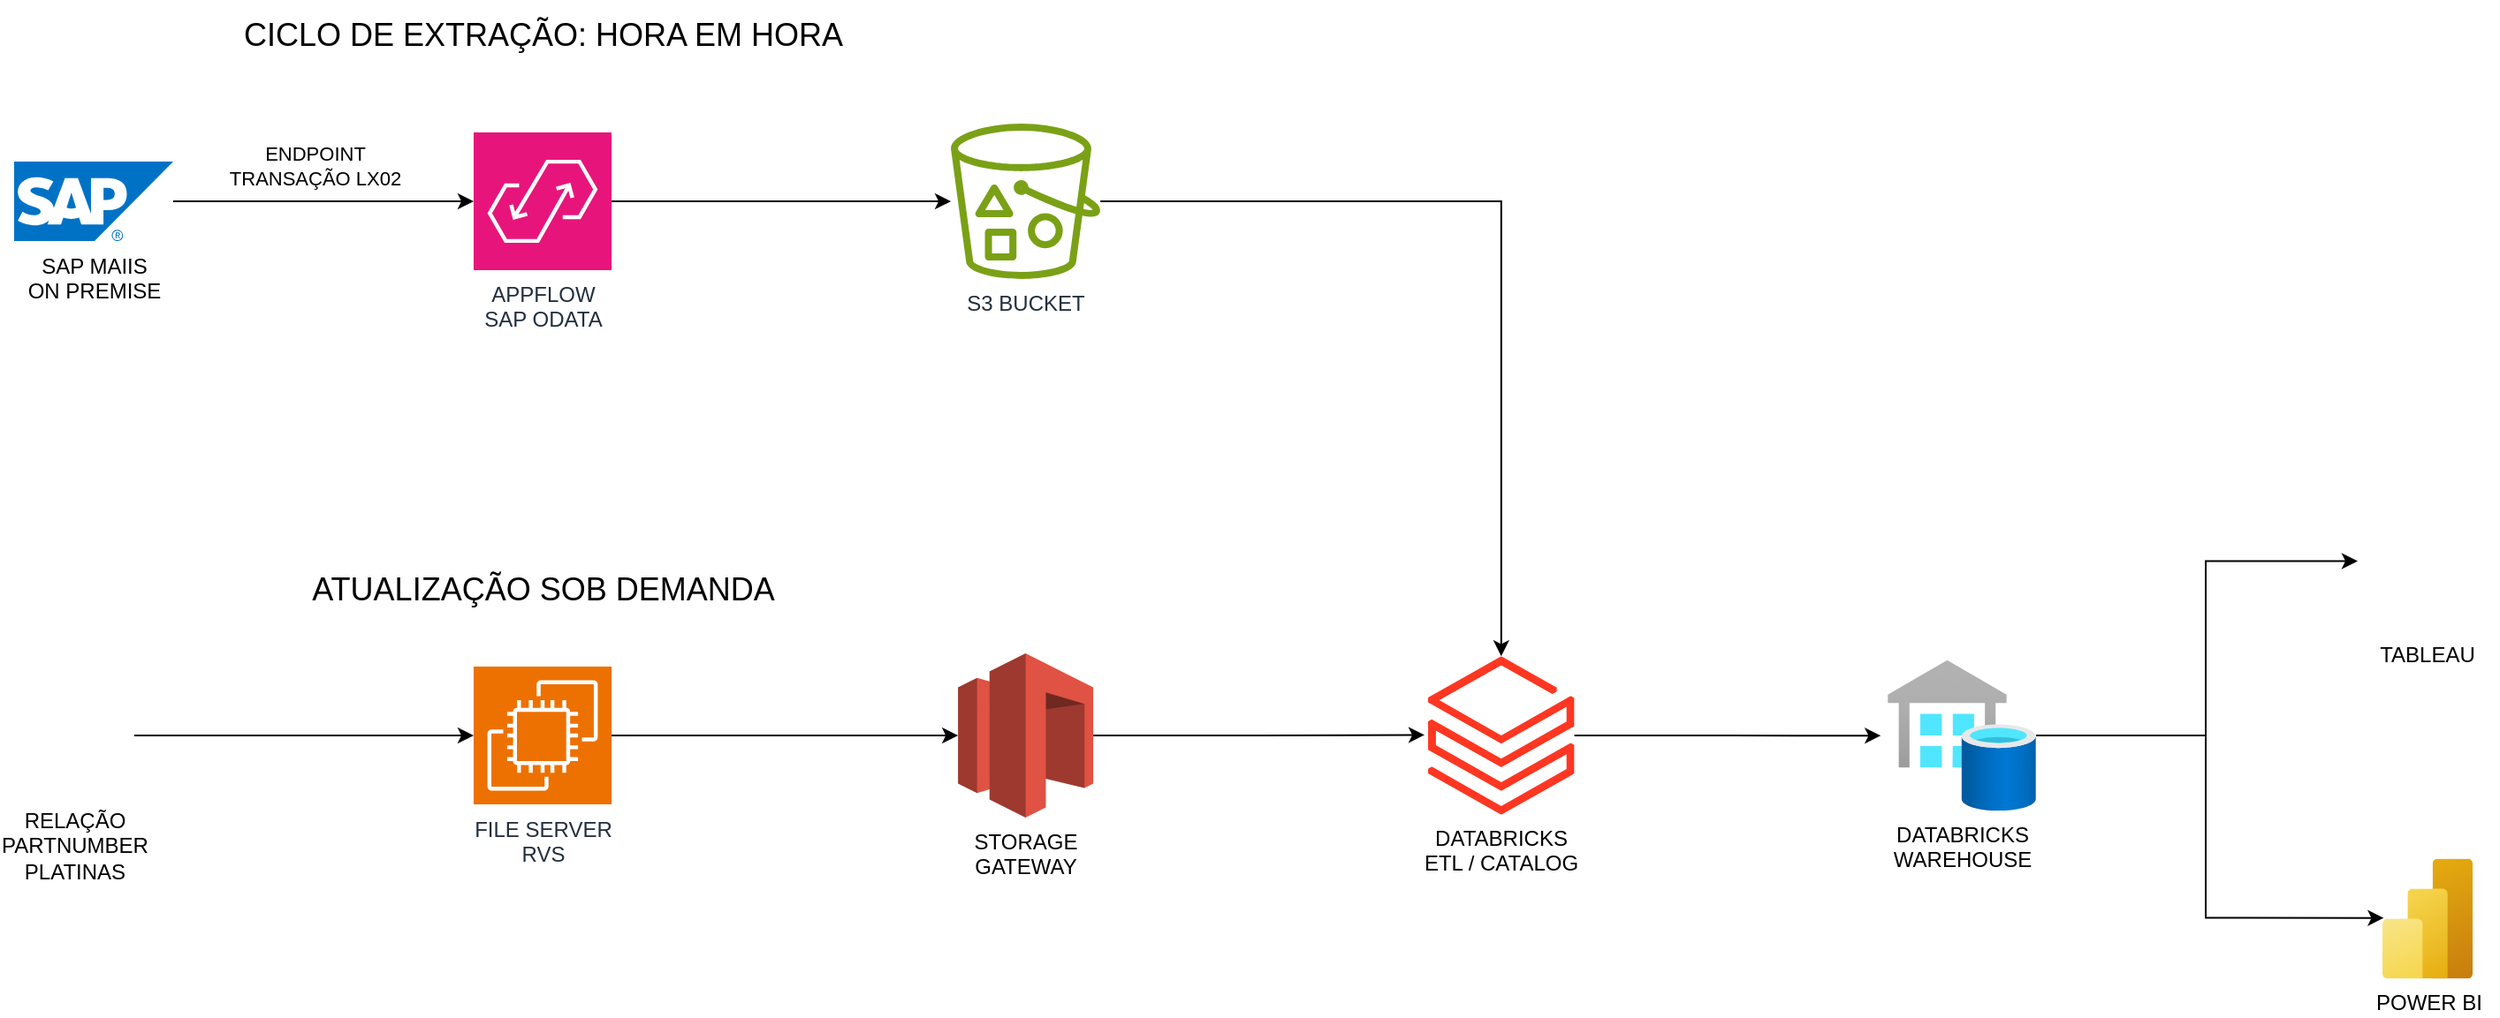 <mxfile version="23.1.1" type="github" pages="2">
  <diagram name="CONECTION - ODATA" id="UidrZuAmAdqeSwWHQQSL">
    <mxGraphModel dx="1660" dy="747" grid="1" gridSize="10" guides="1" tooltips="1" connect="1" arrows="1" fold="1" page="1" pageScale="1" pageWidth="1169" pageHeight="827" math="0" shadow="0">
      <root>
        <mxCell id="0" />
        <mxCell id="1" parent="0" />
        <mxCell id="kcRMIoyiPNjC05RE6Iwy-9" style="edgeStyle=orthogonalEdgeStyle;rounded=0;orthogonalLoop=1;jettySize=auto;html=1;" edge="1" parent="1" source="kcRMIoyiPNjC05RE6Iwy-1" target="kcRMIoyiPNjC05RE6Iwy-3">
          <mxGeometry relative="1" as="geometry" />
        </mxCell>
        <mxCell id="kcRMIoyiPNjC05RE6Iwy-10" value="ENDPOINT&lt;br&gt;TRANSAÇÃO LX02" style="edgeLabel;html=1;align=center;verticalAlign=middle;resizable=0;points=[];" vertex="1" connectable="0" parent="kcRMIoyiPNjC05RE6Iwy-9">
          <mxGeometry x="0.196" relative="1" as="geometry">
            <mxPoint x="-22" y="-20" as="offset" />
          </mxGeometry>
        </mxCell>
        <mxCell id="kcRMIoyiPNjC05RE6Iwy-1" value="SAP MAIIS&lt;br&gt;ON PREMISE" style="image;sketch=0;aspect=fixed;html=1;points=[];align=center;fontSize=12;image=img/lib/mscae/SAP_HANA_on_Azure.svg;" vertex="1" parent="1">
          <mxGeometry x="220" y="171.5" width="90" height="45" as="geometry" />
        </mxCell>
        <mxCell id="kcRMIoyiPNjC05RE6Iwy-19" style="edgeStyle=orthogonalEdgeStyle;rounded=0;orthogonalLoop=1;jettySize=auto;html=1;" edge="1" parent="1" source="kcRMIoyiPNjC05RE6Iwy-2" target="kcRMIoyiPNjC05RE6Iwy-18">
          <mxGeometry relative="1" as="geometry" />
        </mxCell>
        <mxCell id="kcRMIoyiPNjC05RE6Iwy-2" value="RELAÇÃO&lt;br&gt;PARTNUMBER&lt;br&gt;PLATINAS" style="shape=image;html=1;verticalAlign=top;verticalLabelPosition=bottom;labelBackgroundColor=#ffffff;imageAspect=0;aspect=fixed;image=https://cdn3.iconfinder.com/data/icons/brands-applications/512/Excel_D-128.png" vertex="1" parent="1">
          <mxGeometry x="220" y="462.5" width="68" height="68" as="geometry" />
        </mxCell>
        <mxCell id="kcRMIoyiPNjC05RE6Iwy-11" style="edgeStyle=orthogonalEdgeStyle;rounded=0;orthogonalLoop=1;jettySize=auto;html=1;" edge="1" parent="1" source="kcRMIoyiPNjC05RE6Iwy-3" target="kcRMIoyiPNjC05RE6Iwy-4">
          <mxGeometry relative="1" as="geometry" />
        </mxCell>
        <mxCell id="kcRMIoyiPNjC05RE6Iwy-3" value="APPFLOW&lt;br&gt;SAP ODATA" style="sketch=0;points=[[0,0,0],[0.25,0,0],[0.5,0,0],[0.75,0,0],[1,0,0],[0,1,0],[0.25,1,0],[0.5,1,0],[0.75,1,0],[1,1,0],[0,0.25,0],[0,0.5,0],[0,0.75,0],[1,0.25,0],[1,0.5,0],[1,0.75,0]];outlineConnect=0;fontColor=#232F3E;fillColor=#E7157B;strokeColor=#ffffff;dashed=0;verticalLabelPosition=bottom;verticalAlign=top;align=center;html=1;fontSize=12;fontStyle=0;aspect=fixed;shape=mxgraph.aws4.resourceIcon;resIcon=mxgraph.aws4.appflow;" vertex="1" parent="1">
          <mxGeometry x="480" y="155" width="78" height="78" as="geometry" />
        </mxCell>
        <mxCell id="kcRMIoyiPNjC05RE6Iwy-4" value="S3 BUCKET" style="sketch=0;outlineConnect=0;fontColor=#232F3E;gradientColor=none;fillColor=#7AA116;strokeColor=none;dashed=0;verticalLabelPosition=bottom;verticalAlign=top;align=center;html=1;fontSize=12;fontStyle=0;aspect=fixed;pointerEvents=1;shape=mxgraph.aws4.bucket_with_objects;" vertex="1" parent="1">
          <mxGeometry x="750" y="150" width="84.62" height="88" as="geometry" />
        </mxCell>
        <mxCell id="kcRMIoyiPNjC05RE6Iwy-5" value="DATABRICKS&lt;br&gt;ETL / CATALOG" style="image;aspect=fixed;html=1;points=[];align=center;fontSize=12;image=img/lib/azure2/analytics/Azure_Databricks.svg;" vertex="1" parent="1">
          <mxGeometry x="1020" y="451.67" width="82.8" height="89.66" as="geometry" />
        </mxCell>
        <mxCell id="kcRMIoyiPNjC05RE6Iwy-27" style="edgeStyle=orthogonalEdgeStyle;rounded=0;orthogonalLoop=1;jettySize=auto;html=1;entryX=0;entryY=0.5;entryDx=0;entryDy=0;" edge="1" parent="1" source="kcRMIoyiPNjC05RE6Iwy-6" target="kcRMIoyiPNjC05RE6Iwy-8">
          <mxGeometry relative="1" as="geometry">
            <Array as="points">
              <mxPoint x="1460" y="497" />
              <mxPoint x="1460" y="398" />
            </Array>
          </mxGeometry>
        </mxCell>
        <mxCell id="kcRMIoyiPNjC05RE6Iwy-6" value="DATABRICKS&lt;br&gt;WAREHOUSE" style="image;aspect=fixed;html=1;points=[];align=center;fontSize=12;image=img/lib/azure2/databases/SQL_Data_Warehouses.svg;" vertex="1" parent="1">
          <mxGeometry x="1280" y="453.85" width="84" height="85.31" as="geometry" />
        </mxCell>
        <mxCell id="kcRMIoyiPNjC05RE6Iwy-7" value="POWER BI" style="image;aspect=fixed;html=1;points=[];align=center;fontSize=12;image=img/lib/azure2/analytics/Power_BI_Embedded.svg;" vertex="1" parent="1">
          <mxGeometry x="1560" y="566.25" width="51" height="68" as="geometry" />
        </mxCell>
        <mxCell id="kcRMIoyiPNjC05RE6Iwy-8" value="TABLEAU" style="shape=image;verticalLabelPosition=bottom;labelBackgroundColor=default;verticalAlign=top;aspect=fixed;imageAspect=0;image=https://cdn.worldvectorlogo.com/logos/tableau-software.svg;" vertex="1" parent="1">
          <mxGeometry x="1545.98" y="358.75" width="79.05" height="78" as="geometry" />
        </mxCell>
        <mxCell id="kcRMIoyiPNjC05RE6Iwy-13" value="&lt;font style=&quot;font-size: 18px;&quot;&gt;CICLO DE EXTRAÇÃO: HORA EM HORA&lt;/font&gt;" style="text;html=1;align=center;verticalAlign=middle;resizable=0;points=[];autosize=1;strokeColor=none;fillColor=none;" vertex="1" parent="1">
          <mxGeometry x="339" y="80" width="360" height="40" as="geometry" />
        </mxCell>
        <mxCell id="kcRMIoyiPNjC05RE6Iwy-15" style="edgeStyle=orthogonalEdgeStyle;rounded=0;orthogonalLoop=1;jettySize=auto;html=1;" edge="1" parent="1" source="kcRMIoyiPNjC05RE6Iwy-4" target="kcRMIoyiPNjC05RE6Iwy-5">
          <mxGeometry relative="1" as="geometry" />
        </mxCell>
        <mxCell id="kcRMIoyiPNjC05RE6Iwy-18" value="FILE SERVER&lt;br&gt;RVS" style="sketch=0;points=[[0,0,0],[0.25,0,0],[0.5,0,0],[0.75,0,0],[1,0,0],[0,1,0],[0.25,1,0],[0.5,1,0],[0.75,1,0],[1,1,0],[0,0.25,0],[0,0.5,0],[0,0.75,0],[1,0.25,0],[1,0.5,0],[1,0.75,0]];outlineConnect=0;fontColor=#232F3E;fillColor=#ED7100;strokeColor=#ffffff;dashed=0;verticalLabelPosition=bottom;verticalAlign=top;align=center;html=1;fontSize=12;fontStyle=0;aspect=fixed;shape=mxgraph.aws4.resourceIcon;resIcon=mxgraph.aws4.ec2;" vertex="1" parent="1">
          <mxGeometry x="480" y="457.5" width="78" height="78" as="geometry" />
        </mxCell>
        <mxCell id="kcRMIoyiPNjC05RE6Iwy-21" value="STORAGE&lt;br&gt;GATEWAY" style="outlineConnect=0;dashed=0;verticalLabelPosition=bottom;verticalAlign=top;align=center;html=1;shape=mxgraph.aws3.storage_gateway;fillColor=#E05243;gradientColor=none;" vertex="1" parent="1">
          <mxGeometry x="754.06" y="450" width="76.5" height="93" as="geometry" />
        </mxCell>
        <mxCell id="kcRMIoyiPNjC05RE6Iwy-22" style="edgeStyle=orthogonalEdgeStyle;rounded=0;orthogonalLoop=1;jettySize=auto;html=1;entryX=0;entryY=0.5;entryDx=0;entryDy=0;entryPerimeter=0;" edge="1" parent="1" source="kcRMIoyiPNjC05RE6Iwy-18" target="kcRMIoyiPNjC05RE6Iwy-21">
          <mxGeometry relative="1" as="geometry" />
        </mxCell>
        <mxCell id="kcRMIoyiPNjC05RE6Iwy-23" style="edgeStyle=orthogonalEdgeStyle;rounded=0;orthogonalLoop=1;jettySize=auto;html=1;entryX=-0.024;entryY=0.497;entryDx=0;entryDy=0;entryPerimeter=0;" edge="1" parent="1" source="kcRMIoyiPNjC05RE6Iwy-21" target="kcRMIoyiPNjC05RE6Iwy-5">
          <mxGeometry relative="1" as="geometry" />
        </mxCell>
        <mxCell id="kcRMIoyiPNjC05RE6Iwy-24" value="&lt;span style=&quot;font-size: 18px;&quot;&gt;ATUALIZAÇÃO SOB DEMANDA&lt;/span&gt;" style="text;html=1;align=center;verticalAlign=middle;resizable=0;points=[];autosize=1;strokeColor=none;fillColor=none;" vertex="1" parent="1">
          <mxGeometry x="374" y="394" width="290" height="40" as="geometry" />
        </mxCell>
        <mxCell id="kcRMIoyiPNjC05RE6Iwy-26" style="edgeStyle=orthogonalEdgeStyle;rounded=0;orthogonalLoop=1;jettySize=auto;html=1;entryX=-0.046;entryY=0.501;entryDx=0;entryDy=0;entryPerimeter=0;" edge="1" parent="1" source="kcRMIoyiPNjC05RE6Iwy-5" target="kcRMIoyiPNjC05RE6Iwy-6">
          <mxGeometry relative="1" as="geometry" />
        </mxCell>
        <mxCell id="kcRMIoyiPNjC05RE6Iwy-28" style="edgeStyle=orthogonalEdgeStyle;rounded=0;orthogonalLoop=1;jettySize=auto;html=1;entryX=0.014;entryY=0.494;entryDx=0;entryDy=0;entryPerimeter=0;" edge="1" parent="1" source="kcRMIoyiPNjC05RE6Iwy-6" target="kcRMIoyiPNjC05RE6Iwy-7">
          <mxGeometry relative="1" as="geometry">
            <Array as="points">
              <mxPoint x="1460" y="497" />
              <mxPoint x="1460" y="600" />
            </Array>
          </mxGeometry>
        </mxCell>
      </root>
    </mxGraphModel>
  </diagram>
  <diagram name="CONECTION - DMS" id="KXR6r7bN_u7B6J1EJAxB">
    <mxGraphModel dx="1660" dy="747" grid="1" gridSize="10" guides="1" tooltips="1" connect="1" arrows="1" fold="1" page="1" pageScale="1" pageWidth="1169" pageHeight="827" math="0" shadow="0">
      <root>
        <mxCell id="4iis-LWFud_l5uTC5Qi4-0" />
        <mxCell id="4iis-LWFud_l5uTC5Qi4-1" parent="4iis-LWFud_l5uTC5Qi4-0" />
        <mxCell id="4iis-LWFud_l5uTC5Qi4-2" style="edgeStyle=orthogonalEdgeStyle;rounded=0;orthogonalLoop=1;jettySize=auto;html=1;entryX=0;entryY=0.5;entryDx=0;entryDy=0;" edge="1" parent="4iis-LWFud_l5uTC5Qi4-1" source="4iis-LWFud_l5uTC5Qi4-4" target="4iis-LWFud_l5uTC5Qi4-18">
          <mxGeometry relative="1" as="geometry">
            <mxPoint x="460" y="210" as="targetPoint" />
          </mxGeometry>
        </mxCell>
        <mxCell id="4iis-LWFud_l5uTC5Qi4-3" value="EXTRAÇÃO DIRETO DO &lt;br&gt;BANCO" style="edgeLabel;html=1;align=center;verticalAlign=middle;resizable=0;points=[];" vertex="1" connectable="0" parent="4iis-LWFud_l5uTC5Qi4-2">
          <mxGeometry x="0.196" relative="1" as="geometry">
            <mxPoint x="-22" y="-20" as="offset" />
          </mxGeometry>
        </mxCell>
        <mxCell id="4iis-LWFud_l5uTC5Qi4-4" value="SAP MAIIS&lt;br&gt;ON PREMISE" style="image;sketch=0;aspect=fixed;html=1;points=[];align=center;fontSize=12;image=img/lib/mscae/SAP_HANA_on_Azure.svg;" vertex="1" parent="4iis-LWFud_l5uTC5Qi4-1">
          <mxGeometry x="220" y="171.5" width="90" height="45" as="geometry" />
        </mxCell>
        <mxCell id="4iis-LWFud_l5uTC5Qi4-5" style="edgeStyle=orthogonalEdgeStyle;rounded=0;orthogonalLoop=1;jettySize=auto;html=1;" edge="1" parent="4iis-LWFud_l5uTC5Qi4-1" source="4iis-LWFud_l5uTC5Qi4-6" target="4iis-LWFud_l5uTC5Qi4-17">
          <mxGeometry relative="1" as="geometry" />
        </mxCell>
        <mxCell id="4iis-LWFud_l5uTC5Qi4-6" value="RELAÇÃO&lt;br&gt;PARTNUMBER&lt;br&gt;PLATINAS" style="shape=image;html=1;verticalAlign=top;verticalLabelPosition=bottom;labelBackgroundColor=#ffffff;imageAspect=0;aspect=fixed;image=https://cdn3.iconfinder.com/data/icons/brands-applications/512/Excel_D-128.png" vertex="1" parent="4iis-LWFud_l5uTC5Qi4-1">
          <mxGeometry x="220" y="462.5" width="68" height="68" as="geometry" />
        </mxCell>
        <mxCell id="4iis-LWFud_l5uTC5Qi4-9" value="S3 BUCKET" style="sketch=0;outlineConnect=0;fontColor=#232F3E;gradientColor=none;fillColor=#7AA116;strokeColor=none;dashed=0;verticalLabelPosition=bottom;verticalAlign=top;align=center;html=1;fontSize=12;fontStyle=0;aspect=fixed;pointerEvents=1;shape=mxgraph.aws4.bucket_with_objects;" vertex="1" parent="4iis-LWFud_l5uTC5Qi4-1">
          <mxGeometry x="750" y="150" width="84.62" height="88" as="geometry" />
        </mxCell>
        <mxCell id="4iis-LWFud_l5uTC5Qi4-10" value="DATABRICKS&lt;br&gt;ETL / CATALOG" style="image;aspect=fixed;html=1;points=[];align=center;fontSize=12;image=img/lib/azure2/analytics/Azure_Databricks.svg;" vertex="1" parent="4iis-LWFud_l5uTC5Qi4-1">
          <mxGeometry x="1020" y="451.67" width="82.8" height="89.66" as="geometry" />
        </mxCell>
        <mxCell id="4iis-LWFud_l5uTC5Qi4-11" style="edgeStyle=orthogonalEdgeStyle;rounded=0;orthogonalLoop=1;jettySize=auto;html=1;entryX=0;entryY=0.5;entryDx=0;entryDy=0;" edge="1" parent="4iis-LWFud_l5uTC5Qi4-1" source="4iis-LWFud_l5uTC5Qi4-12" target="4iis-LWFud_l5uTC5Qi4-14">
          <mxGeometry relative="1" as="geometry">
            <Array as="points">
              <mxPoint x="1460" y="497" />
              <mxPoint x="1460" y="398" />
            </Array>
          </mxGeometry>
        </mxCell>
        <mxCell id="4iis-LWFud_l5uTC5Qi4-12" value="DATABRICKS&lt;br&gt;WAREHOUSE" style="image;aspect=fixed;html=1;points=[];align=center;fontSize=12;image=img/lib/azure2/databases/SQL_Data_Warehouses.svg;" vertex="1" parent="4iis-LWFud_l5uTC5Qi4-1">
          <mxGeometry x="1280" y="453.85" width="84" height="85.31" as="geometry" />
        </mxCell>
        <mxCell id="4iis-LWFud_l5uTC5Qi4-13" value="POWER BI" style="image;aspect=fixed;html=1;points=[];align=center;fontSize=12;image=img/lib/azure2/analytics/Power_BI_Embedded.svg;" vertex="1" parent="4iis-LWFud_l5uTC5Qi4-1">
          <mxGeometry x="1560" y="566.25" width="51" height="68" as="geometry" />
        </mxCell>
        <mxCell id="4iis-LWFud_l5uTC5Qi4-14" value="TABLEAU" style="shape=image;verticalLabelPosition=bottom;labelBackgroundColor=default;verticalAlign=top;aspect=fixed;imageAspect=0;image=https://cdn.worldvectorlogo.com/logos/tableau-software.svg;" vertex="1" parent="4iis-LWFud_l5uTC5Qi4-1">
          <mxGeometry x="1545.98" y="358.75" width="79.05" height="78" as="geometry" />
        </mxCell>
        <mxCell id="4iis-LWFud_l5uTC5Qi4-15" value="&lt;font style=&quot;font-size: 18px;&quot;&gt;CICLO DE EXTRAÇÃO: HORA EM HORA&lt;/font&gt;" style="text;html=1;align=center;verticalAlign=middle;resizable=0;points=[];autosize=1;strokeColor=none;fillColor=none;" vertex="1" parent="4iis-LWFud_l5uTC5Qi4-1">
          <mxGeometry x="339" y="80" width="360" height="40" as="geometry" />
        </mxCell>
        <mxCell id="4iis-LWFud_l5uTC5Qi4-16" style="edgeStyle=orthogonalEdgeStyle;rounded=0;orthogonalLoop=1;jettySize=auto;html=1;" edge="1" parent="4iis-LWFud_l5uTC5Qi4-1" source="4iis-LWFud_l5uTC5Qi4-9" target="4iis-LWFud_l5uTC5Qi4-10">
          <mxGeometry relative="1" as="geometry" />
        </mxCell>
        <mxCell id="4iis-LWFud_l5uTC5Qi4-17" value="FILE SERVER&lt;br&gt;RVS" style="sketch=0;points=[[0,0,0],[0.25,0,0],[0.5,0,0],[0.75,0,0],[1,0,0],[0,1,0],[0.25,1,0],[0.5,1,0],[0.75,1,0],[1,1,0],[0,0.25,0],[0,0.5,0],[0,0.75,0],[1,0.25,0],[1,0.5,0],[1,0.75,0]];outlineConnect=0;fontColor=#232F3E;fillColor=#ED7100;strokeColor=#ffffff;dashed=0;verticalLabelPosition=bottom;verticalAlign=top;align=center;html=1;fontSize=12;fontStyle=0;aspect=fixed;shape=mxgraph.aws4.resourceIcon;resIcon=mxgraph.aws4.ec2;" vertex="1" parent="4iis-LWFud_l5uTC5Qi4-1">
          <mxGeometry x="480" y="457.5" width="78" height="78" as="geometry" />
        </mxCell>
        <mxCell id="usNrDQFJyMOGgjByg3X0-0" style="edgeStyle=orthogonalEdgeStyle;rounded=0;orthogonalLoop=1;jettySize=auto;html=1;" edge="1" parent="4iis-LWFud_l5uTC5Qi4-1" source="4iis-LWFud_l5uTC5Qi4-18" target="4iis-LWFud_l5uTC5Qi4-9">
          <mxGeometry relative="1" as="geometry" />
        </mxCell>
        <mxCell id="4iis-LWFud_l5uTC5Qi4-18" value="AWS&#xa;DATA MIGRATION&#xa;SERVICE" style="shape=image;verticalLabelPosition=bottom;labelBackgroundColor=default;verticalAlign=top;aspect=fixed;imageAspect=0;image=https://webfor.com.br/wp-content/uploads/2020/05/AWS-DMS-1.png;" vertex="1" parent="4iis-LWFud_l5uTC5Qi4-1">
          <mxGeometry x="480" y="152" width="83.5" height="83.5" as="geometry" />
        </mxCell>
        <mxCell id="4iis-LWFud_l5uTC5Qi4-19" value="STORAGE&lt;br&gt;GATEWAY" style="outlineConnect=0;dashed=0;verticalLabelPosition=bottom;verticalAlign=top;align=center;html=1;shape=mxgraph.aws3.storage_gateway;fillColor=#E05243;gradientColor=none;" vertex="1" parent="4iis-LWFud_l5uTC5Qi4-1">
          <mxGeometry x="754.06" y="450" width="76.5" height="93" as="geometry" />
        </mxCell>
        <mxCell id="4iis-LWFud_l5uTC5Qi4-20" style="edgeStyle=orthogonalEdgeStyle;rounded=0;orthogonalLoop=1;jettySize=auto;html=1;entryX=0;entryY=0.5;entryDx=0;entryDy=0;entryPerimeter=0;" edge="1" parent="4iis-LWFud_l5uTC5Qi4-1" source="4iis-LWFud_l5uTC5Qi4-17" target="4iis-LWFud_l5uTC5Qi4-19">
          <mxGeometry relative="1" as="geometry" />
        </mxCell>
        <mxCell id="4iis-LWFud_l5uTC5Qi4-21" style="edgeStyle=orthogonalEdgeStyle;rounded=0;orthogonalLoop=1;jettySize=auto;html=1;entryX=-0.024;entryY=0.497;entryDx=0;entryDy=0;entryPerimeter=0;" edge="1" parent="4iis-LWFud_l5uTC5Qi4-1" source="4iis-LWFud_l5uTC5Qi4-19" target="4iis-LWFud_l5uTC5Qi4-10">
          <mxGeometry relative="1" as="geometry" />
        </mxCell>
        <mxCell id="4iis-LWFud_l5uTC5Qi4-22" value="&lt;span style=&quot;font-size: 18px;&quot;&gt;ATUALIZAÇÃO SOB DEMANDA&lt;/span&gt;" style="text;html=1;align=center;verticalAlign=middle;resizable=0;points=[];autosize=1;strokeColor=none;fillColor=none;" vertex="1" parent="4iis-LWFud_l5uTC5Qi4-1">
          <mxGeometry x="374" y="394" width="290" height="40" as="geometry" />
        </mxCell>
        <mxCell id="4iis-LWFud_l5uTC5Qi4-23" style="edgeStyle=orthogonalEdgeStyle;rounded=0;orthogonalLoop=1;jettySize=auto;html=1;entryX=-0.046;entryY=0.501;entryDx=0;entryDy=0;entryPerimeter=0;" edge="1" parent="4iis-LWFud_l5uTC5Qi4-1" source="4iis-LWFud_l5uTC5Qi4-10" target="4iis-LWFud_l5uTC5Qi4-12">
          <mxGeometry relative="1" as="geometry" />
        </mxCell>
        <mxCell id="4iis-LWFud_l5uTC5Qi4-24" style="edgeStyle=orthogonalEdgeStyle;rounded=0;orthogonalLoop=1;jettySize=auto;html=1;entryX=0.014;entryY=0.494;entryDx=0;entryDy=0;entryPerimeter=0;" edge="1" parent="4iis-LWFud_l5uTC5Qi4-1" source="4iis-LWFud_l5uTC5Qi4-12" target="4iis-LWFud_l5uTC5Qi4-13">
          <mxGeometry relative="1" as="geometry">
            <Array as="points">
              <mxPoint x="1460" y="497" />
              <mxPoint x="1460" y="600" />
            </Array>
          </mxGeometry>
        </mxCell>
      </root>
    </mxGraphModel>
  </diagram>
</mxfile>
